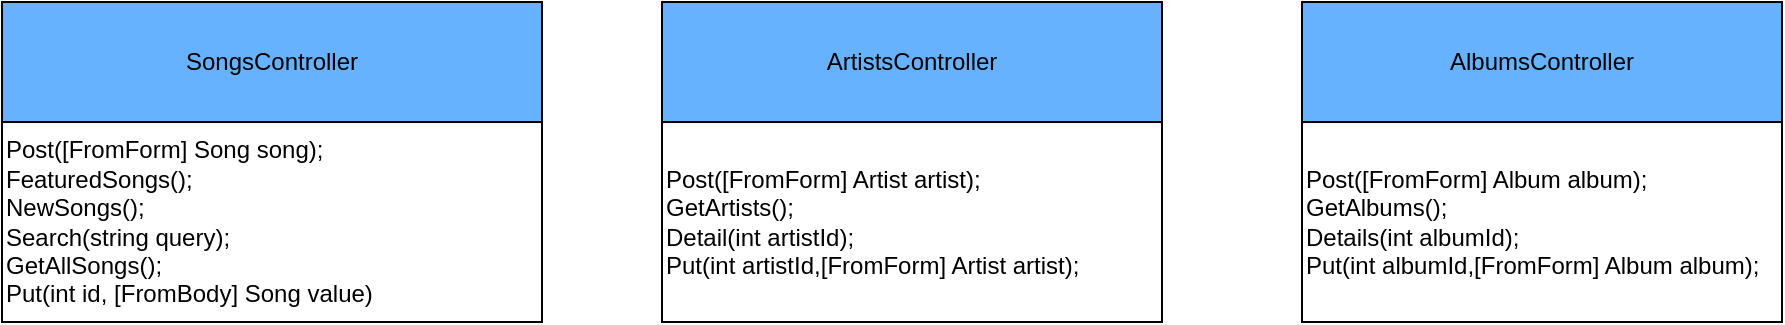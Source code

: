 <mxfile version="15.8.6" type="device"><diagram id="fkfW844YiiWiOTc9PxFk" name="Page-1"><mxGraphModel dx="709" dy="392" grid="1" gridSize="10" guides="1" tooltips="1" connect="1" arrows="1" fold="1" page="1" pageScale="1" pageWidth="850" pageHeight="1100" math="0" shadow="0"><root><mxCell id="0"/><mxCell id="1" parent="0"/><mxCell id="zzLBheHy08NSW48DV-8j-1" value="SongsController" style="rounded=0;whiteSpace=wrap;html=1;fillColor=#66B2FF;" vertex="1" parent="1"><mxGeometry width="270" height="60" as="geometry"/></mxCell><mxCell id="zzLBheHy08NSW48DV-8j-2" value="Post([FromForm] Song song);&lt;br&gt;FeaturedSongs();&lt;br&gt;NewSongs();&lt;br&gt;Search(string query);&lt;br&gt;GetAllSongs();&lt;br&gt;Put(int id, [FromBody] Song&amp;nbsp;value)" style="rounded=0;whiteSpace=wrap;html=1;align=left;" vertex="1" parent="1"><mxGeometry y="60" width="270" height="100" as="geometry"/></mxCell><mxCell id="zzLBheHy08NSW48DV-8j-3" value="ArtistsController" style="rounded=0;whiteSpace=wrap;html=1;fillColor=#66B2FF;" vertex="1" parent="1"><mxGeometry x="330" width="250" height="60" as="geometry"/></mxCell><mxCell id="zzLBheHy08NSW48DV-8j-4" value="Post([FromForm] Artist artist);&lt;br&gt;GetArtists();&lt;br&gt;Detail(int artistId);&lt;br&gt;Put(int artistId,[FromForm] Artist artist);" style="rounded=0;whiteSpace=wrap;html=1;align=left;" vertex="1" parent="1"><mxGeometry x="330" y="60" width="250" height="100" as="geometry"/></mxCell><mxCell id="zzLBheHy08NSW48DV-8j-5" value="AlbumsController" style="rounded=0;whiteSpace=wrap;html=1;fillColor=#66B2FF;" vertex="1" parent="1"><mxGeometry x="650" width="240" height="60" as="geometry"/></mxCell><mxCell id="zzLBheHy08NSW48DV-8j-6" value="Post([FromForm] Album album);&lt;br&gt;GetAlbums();&lt;br&gt;Details(int albumId);&lt;br&gt;Put(int albumId,[FromForm] Album album);" style="rounded=0;whiteSpace=wrap;html=1;align=left;" vertex="1" parent="1"><mxGeometry x="650" y="60" width="240" height="100" as="geometry"/></mxCell></root></mxGraphModel></diagram></mxfile>